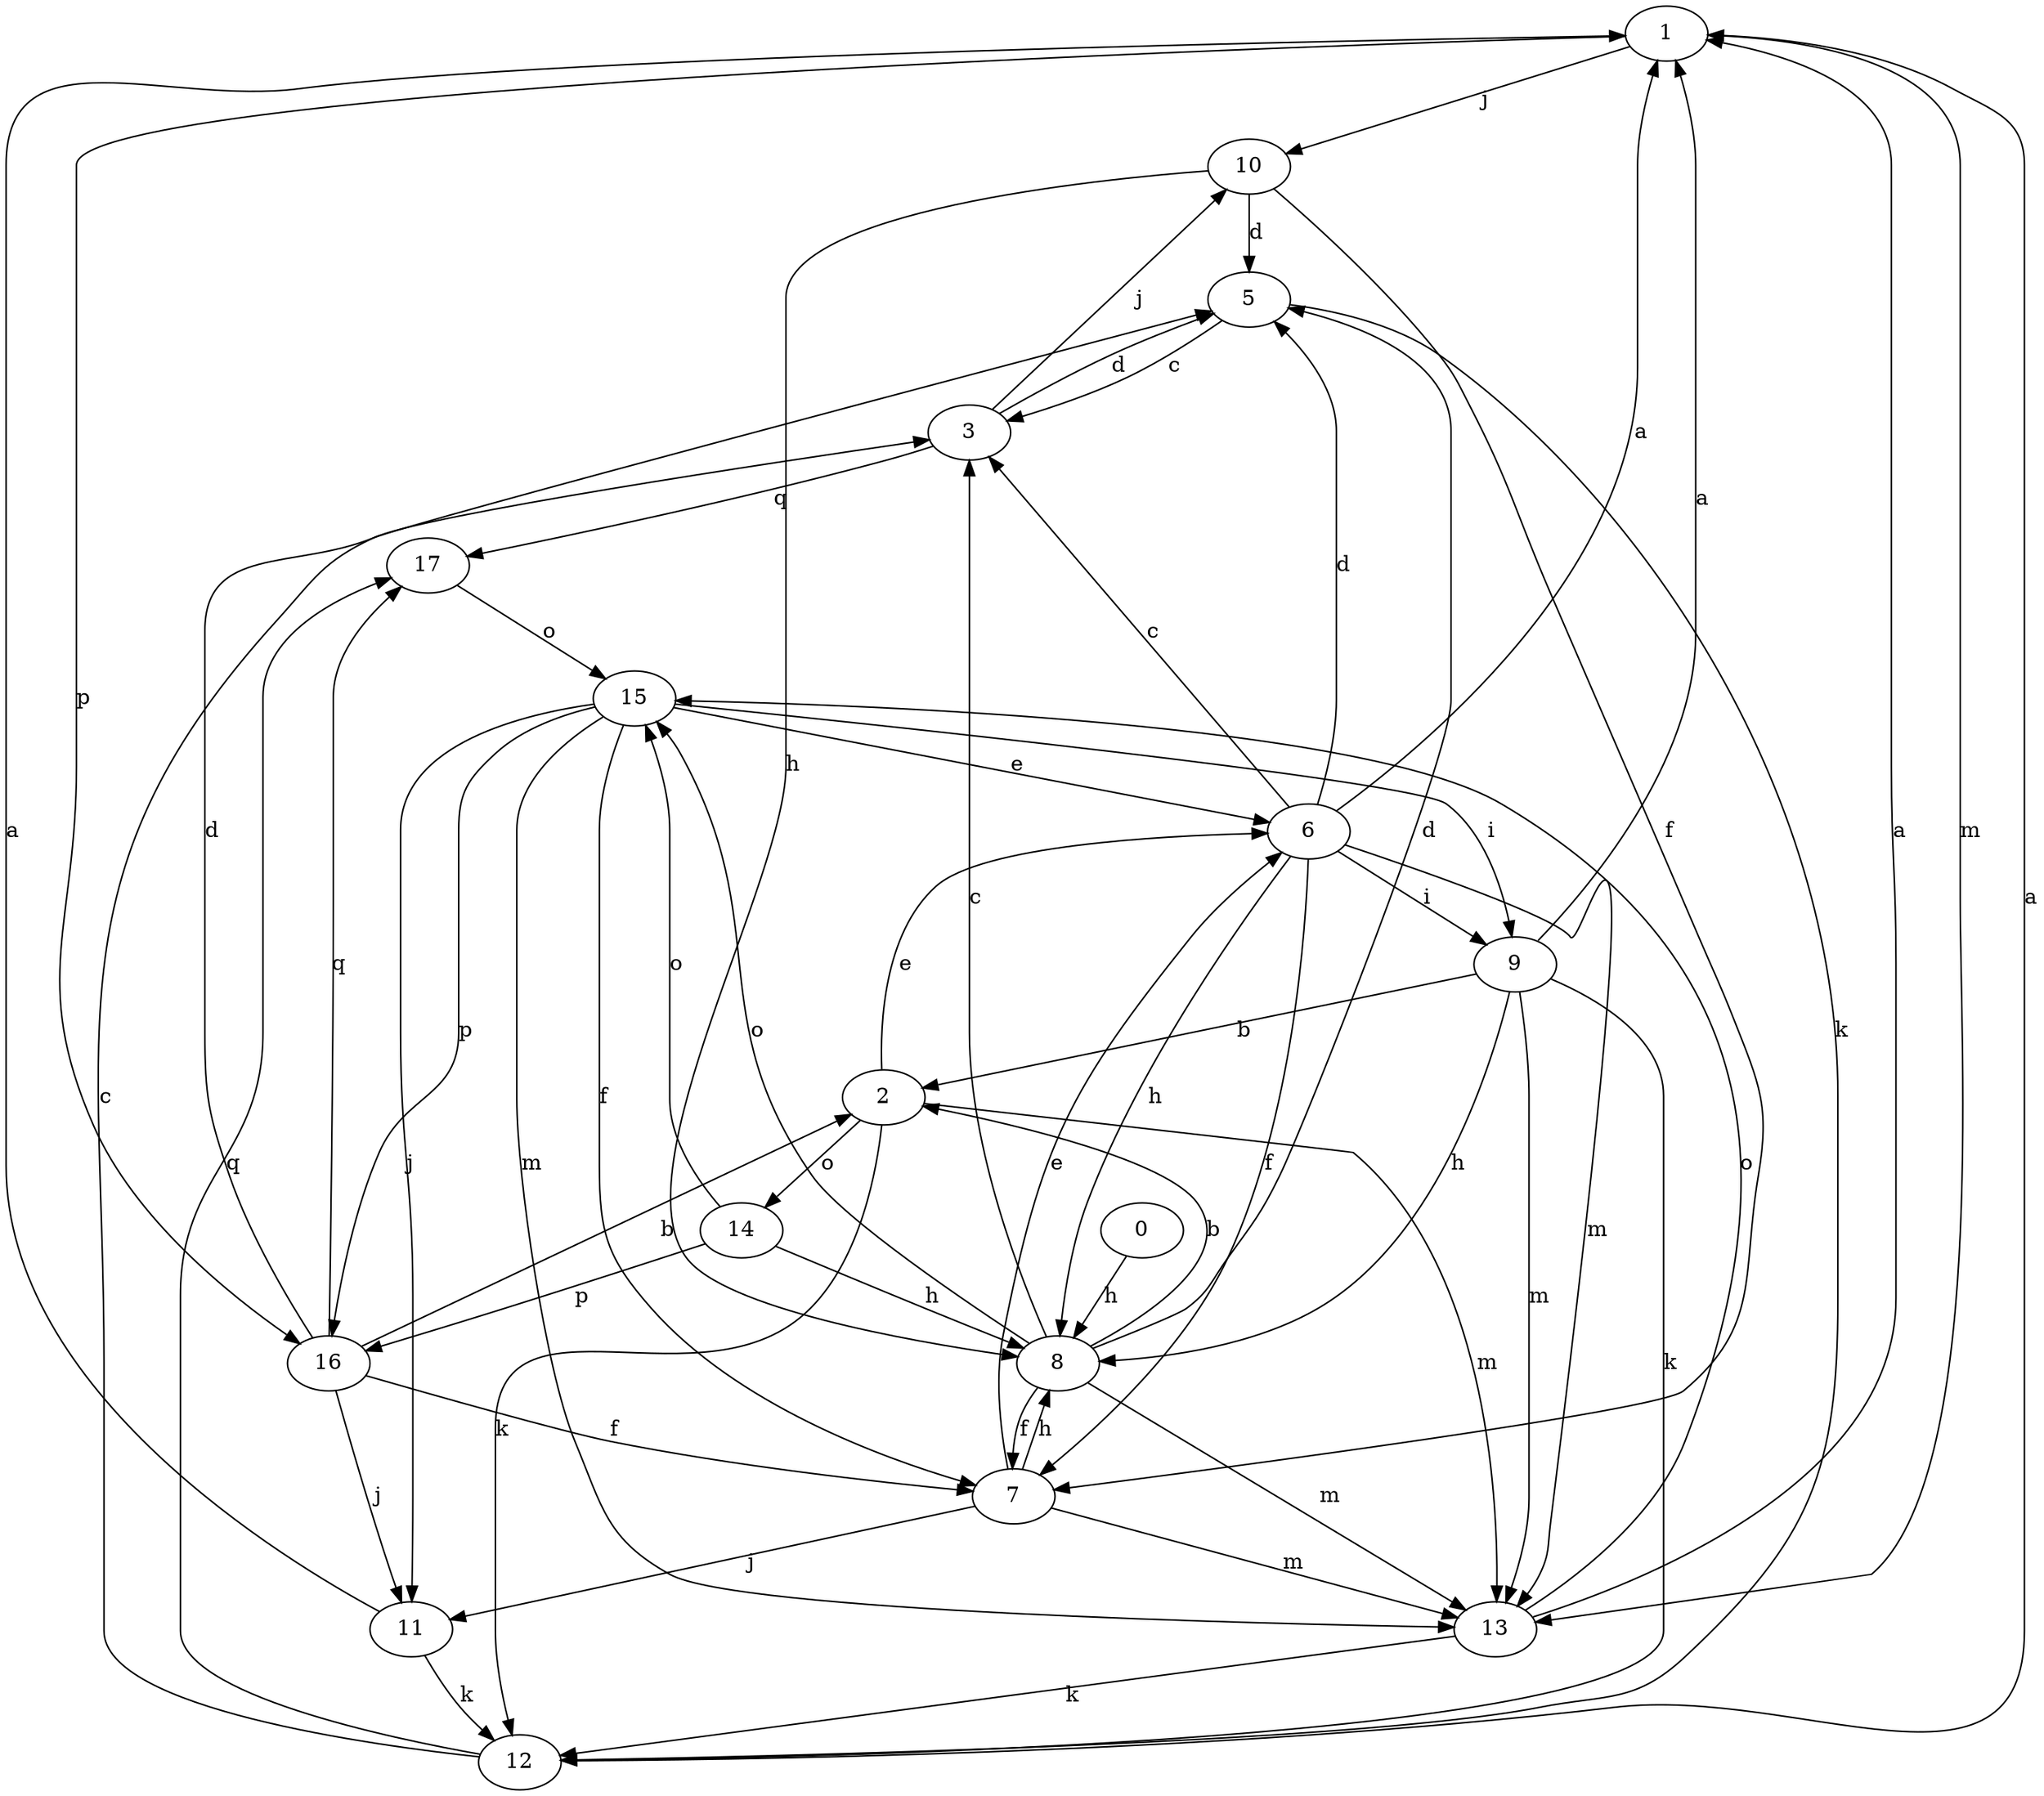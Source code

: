 strict digraph  {
1;
2;
3;
5;
6;
7;
8;
9;
0;
10;
11;
12;
13;
14;
15;
16;
17;
1 -> 10  [label=j];
1 -> 13  [label=m];
1 -> 16  [label=p];
2 -> 6  [label=e];
2 -> 12  [label=k];
2 -> 13  [label=m];
2 -> 14  [label=o];
3 -> 5  [label=d];
3 -> 10  [label=j];
3 -> 17  [label=q];
5 -> 3  [label=c];
5 -> 12  [label=k];
6 -> 1  [label=a];
6 -> 3  [label=c];
6 -> 5  [label=d];
6 -> 7  [label=f];
6 -> 8  [label=h];
6 -> 9  [label=i];
6 -> 13  [label=m];
7 -> 6  [label=e];
7 -> 8  [label=h];
7 -> 11  [label=j];
7 -> 13  [label=m];
8 -> 2  [label=b];
8 -> 3  [label=c];
8 -> 5  [label=d];
8 -> 7  [label=f];
8 -> 13  [label=m];
8 -> 15  [label=o];
9 -> 1  [label=a];
9 -> 2  [label=b];
9 -> 8  [label=h];
9 -> 12  [label=k];
9 -> 13  [label=m];
0 -> 8  [label=h];
10 -> 5  [label=d];
10 -> 7  [label=f];
10 -> 8  [label=h];
11 -> 1  [label=a];
11 -> 12  [label=k];
12 -> 1  [label=a];
12 -> 3  [label=c];
12 -> 17  [label=q];
13 -> 1  [label=a];
13 -> 12  [label=k];
13 -> 15  [label=o];
14 -> 8  [label=h];
14 -> 15  [label=o];
14 -> 16  [label=p];
15 -> 6  [label=e];
15 -> 7  [label=f];
15 -> 9  [label=i];
15 -> 11  [label=j];
15 -> 13  [label=m];
15 -> 16  [label=p];
16 -> 2  [label=b];
16 -> 5  [label=d];
16 -> 7  [label=f];
16 -> 11  [label=j];
16 -> 17  [label=q];
17 -> 15  [label=o];
}

